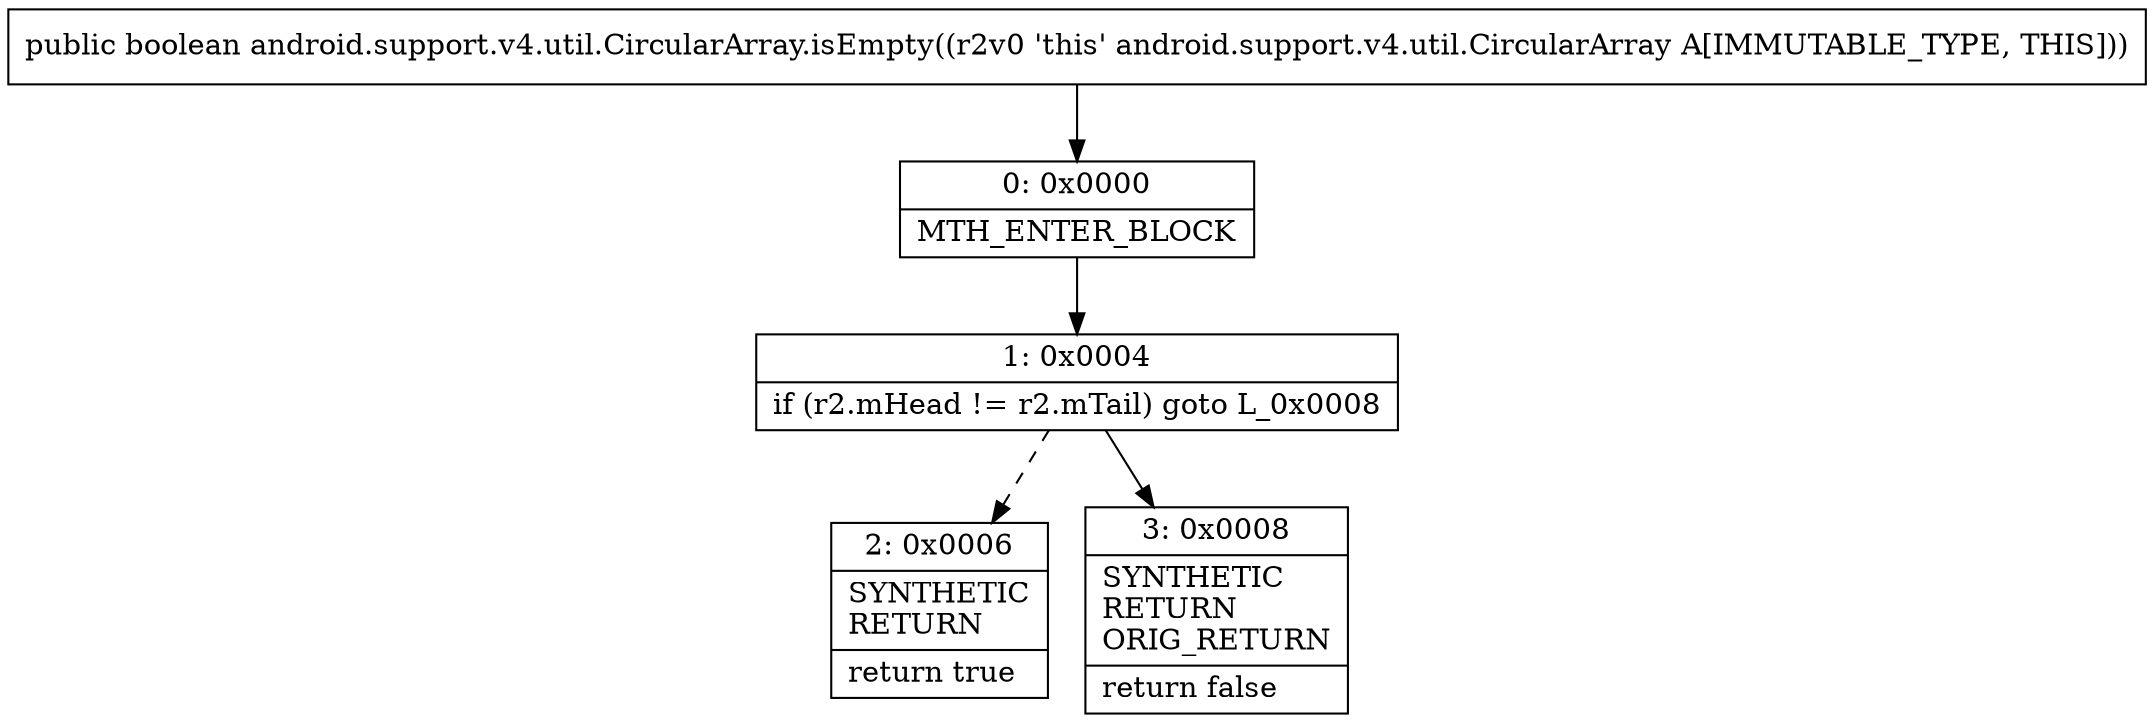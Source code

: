 digraph "CFG forandroid.support.v4.util.CircularArray.isEmpty()Z" {
Node_0 [shape=record,label="{0\:\ 0x0000|MTH_ENTER_BLOCK\l}"];
Node_1 [shape=record,label="{1\:\ 0x0004|if (r2.mHead != r2.mTail) goto L_0x0008\l}"];
Node_2 [shape=record,label="{2\:\ 0x0006|SYNTHETIC\lRETURN\l|return true\l}"];
Node_3 [shape=record,label="{3\:\ 0x0008|SYNTHETIC\lRETURN\lORIG_RETURN\l|return false\l}"];
MethodNode[shape=record,label="{public boolean android.support.v4.util.CircularArray.isEmpty((r2v0 'this' android.support.v4.util.CircularArray A[IMMUTABLE_TYPE, THIS])) }"];
MethodNode -> Node_0;
Node_0 -> Node_1;
Node_1 -> Node_2[style=dashed];
Node_1 -> Node_3;
}

